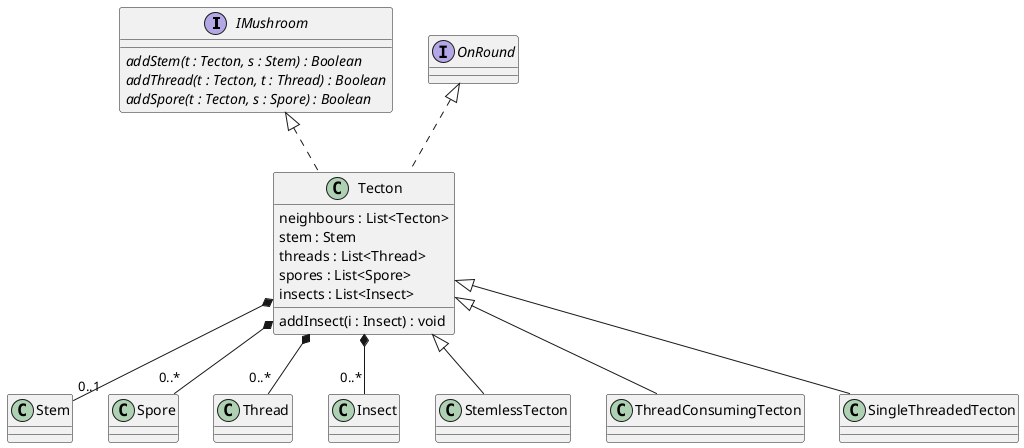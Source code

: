 @startuml tecton

interface IMushroom{
    {abstract} addStem(t : Tecton, s : Stem) : Boolean
    {abstract} addThread(t : Tecton, t : Thread) : Boolean
    {abstract} addSpore(t : Tecton, s : Spore) : Boolean
}

Tecton *-- "0..1" Stem
Tecton *-- "0..*" Spore
Tecton *-- "0..*" Thread
Tecton *-- "0..*" Insect
class Tecton implements OnRound, IMushroom{
    neighbours : List<Tecton>
    stem : Stem
    threads : List<Thread>
    spores : List<Spore>
    insects : List<Insect>
    addInsect(i : Insect) : void
}

class StemlessTecton extends Tecton {}
class ThreadConsumingTecton extends Tecton {}
class SingleThreadedTecton extends Tecton {}
@enduml